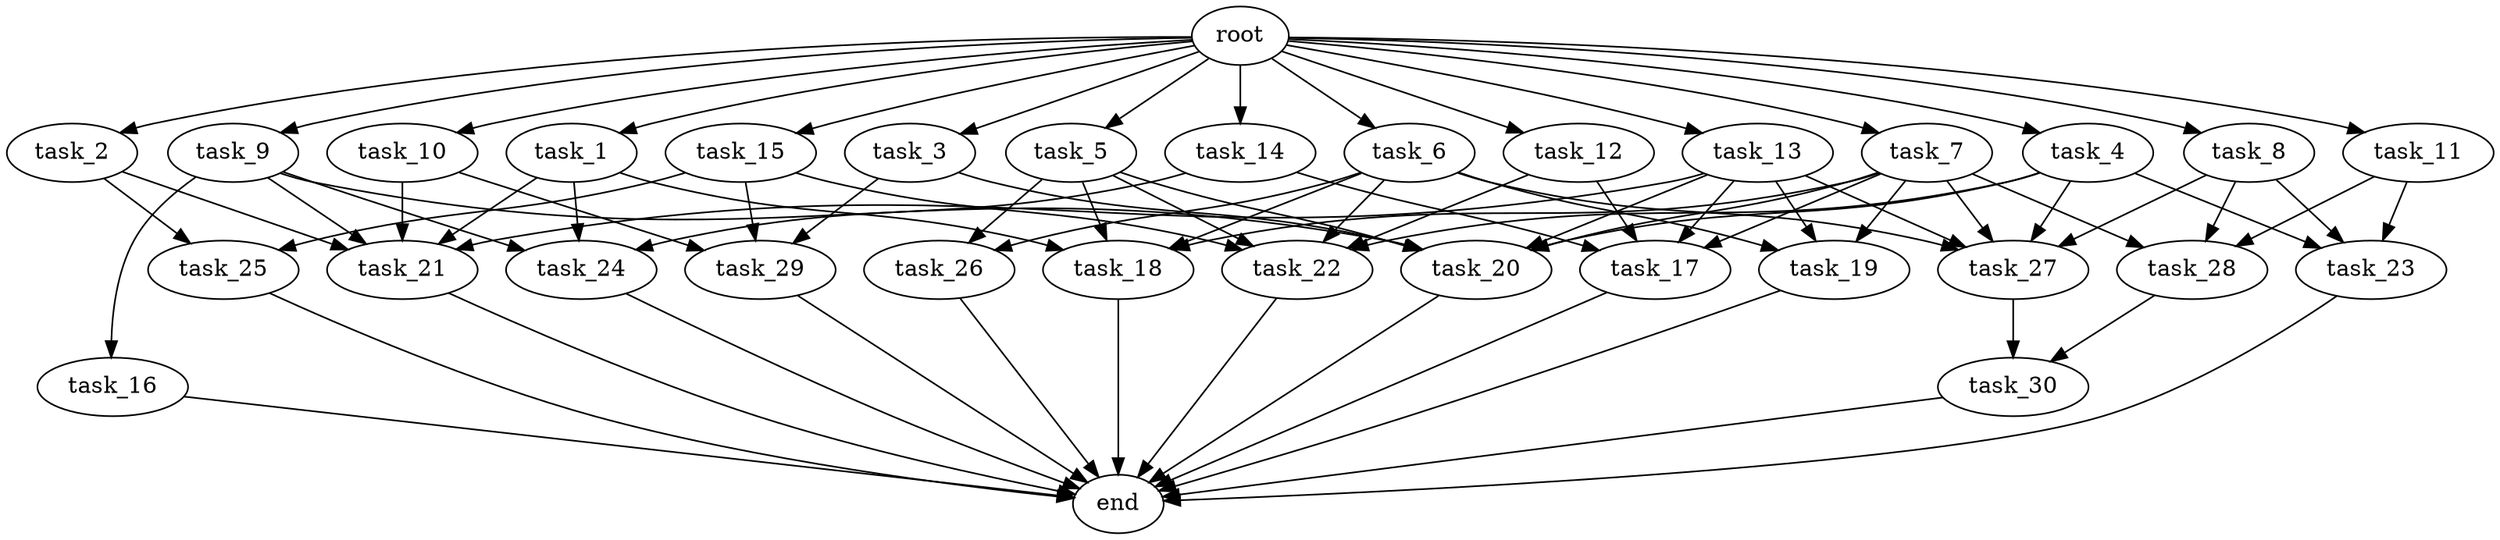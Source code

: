 digraph G {
  root [size="0.000000e+00"];
  task_1 [size="3.439130e+09"];
  task_2 [size="2.321799e+09"];
  task_3 [size="2.197804e+09"];
  task_4 [size="9.090792e+09"];
  task_5 [size="3.392191e+09"];
  task_6 [size="6.021399e+09"];
  task_7 [size="8.424829e+09"];
  task_8 [size="6.569924e+09"];
  task_9 [size="1.312455e+09"];
  task_10 [size="2.934647e+09"];
  task_11 [size="7.114140e+09"];
  task_12 [size="9.598074e+09"];
  task_13 [size="8.330974e+09"];
  task_14 [size="6.731400e+09"];
  task_15 [size="7.346112e+09"];
  task_16 [size="7.959931e+09"];
  task_17 [size="7.997751e+09"];
  task_18 [size="8.445468e+09"];
  task_19 [size="6.218802e+09"];
  task_20 [size="2.825290e+09"];
  task_21 [size="7.492794e+09"];
  task_22 [size="6.670897e+09"];
  task_23 [size="1.291836e+09"];
  task_24 [size="1.995643e+09"];
  task_25 [size="6.057884e+09"];
  task_26 [size="1.009936e+09"];
  task_27 [size="4.160428e+09"];
  task_28 [size="9.937679e+09"];
  task_29 [size="3.037215e+09"];
  task_30 [size="2.095120e+09"];
  end [size="0.000000e+00"];

  root -> task_1 [size="1.000000e-12"];
  root -> task_2 [size="1.000000e-12"];
  root -> task_3 [size="1.000000e-12"];
  root -> task_4 [size="1.000000e-12"];
  root -> task_5 [size="1.000000e-12"];
  root -> task_6 [size="1.000000e-12"];
  root -> task_7 [size="1.000000e-12"];
  root -> task_8 [size="1.000000e-12"];
  root -> task_9 [size="1.000000e-12"];
  root -> task_10 [size="1.000000e-12"];
  root -> task_11 [size="1.000000e-12"];
  root -> task_12 [size="1.000000e-12"];
  root -> task_13 [size="1.000000e-12"];
  root -> task_14 [size="1.000000e-12"];
  root -> task_15 [size="1.000000e-12"];
  task_1 -> task_18 [size="2.111367e+08"];
  task_1 -> task_21 [size="1.498559e+08"];
  task_1 -> task_24 [size="6.652142e+07"];
  task_2 -> task_21 [size="1.498559e+08"];
  task_2 -> task_25 [size="3.028942e+08"];
  task_3 -> task_20 [size="4.708816e+07"];
  task_3 -> task_29 [size="1.012405e+08"];
  task_4 -> task_20 [size="4.708816e+07"];
  task_4 -> task_22 [size="1.334179e+08"];
  task_4 -> task_23 [size="4.306121e+07"];
  task_4 -> task_27 [size="8.320855e+07"];
  task_5 -> task_18 [size="2.111367e+08"];
  task_5 -> task_20 [size="4.708816e+07"];
  task_5 -> task_22 [size="1.334179e+08"];
  task_5 -> task_26 [size="5.049682e+07"];
  task_6 -> task_18 [size="2.111367e+08"];
  task_6 -> task_19 [size="2.072934e+08"];
  task_6 -> task_22 [size="1.334179e+08"];
  task_6 -> task_26 [size="5.049682e+07"];
  task_6 -> task_27 [size="8.320855e+07"];
  task_7 -> task_17 [size="1.999438e+08"];
  task_7 -> task_18 [size="2.111367e+08"];
  task_7 -> task_19 [size="2.072934e+08"];
  task_7 -> task_20 [size="4.708816e+07"];
  task_7 -> task_27 [size="8.320855e+07"];
  task_7 -> task_28 [size="3.312560e+08"];
  task_8 -> task_23 [size="4.306121e+07"];
  task_8 -> task_27 [size="8.320855e+07"];
  task_8 -> task_28 [size="3.312560e+08"];
  task_9 -> task_16 [size="7.959931e+08"];
  task_9 -> task_20 [size="4.708816e+07"];
  task_9 -> task_21 [size="1.498559e+08"];
  task_9 -> task_24 [size="6.652142e+07"];
  task_10 -> task_21 [size="1.498559e+08"];
  task_10 -> task_29 [size="1.012405e+08"];
  task_11 -> task_23 [size="4.306121e+07"];
  task_11 -> task_28 [size="3.312560e+08"];
  task_12 -> task_17 [size="1.999438e+08"];
  task_12 -> task_22 [size="1.334179e+08"];
  task_13 -> task_17 [size="1.999438e+08"];
  task_13 -> task_19 [size="2.072934e+08"];
  task_13 -> task_20 [size="4.708816e+07"];
  task_13 -> task_21 [size="1.498559e+08"];
  task_13 -> task_27 [size="8.320855e+07"];
  task_14 -> task_17 [size="1.999438e+08"];
  task_14 -> task_24 [size="6.652142e+07"];
  task_15 -> task_22 [size="1.334179e+08"];
  task_15 -> task_25 [size="3.028942e+08"];
  task_15 -> task_29 [size="1.012405e+08"];
  task_16 -> end [size="1.000000e-12"];
  task_17 -> end [size="1.000000e-12"];
  task_18 -> end [size="1.000000e-12"];
  task_19 -> end [size="1.000000e-12"];
  task_20 -> end [size="1.000000e-12"];
  task_21 -> end [size="1.000000e-12"];
  task_22 -> end [size="1.000000e-12"];
  task_23 -> end [size="1.000000e-12"];
  task_24 -> end [size="1.000000e-12"];
  task_25 -> end [size="1.000000e-12"];
  task_26 -> end [size="1.000000e-12"];
  task_27 -> task_30 [size="1.047560e+08"];
  task_28 -> task_30 [size="1.047560e+08"];
  task_29 -> end [size="1.000000e-12"];
  task_30 -> end [size="1.000000e-12"];
}
